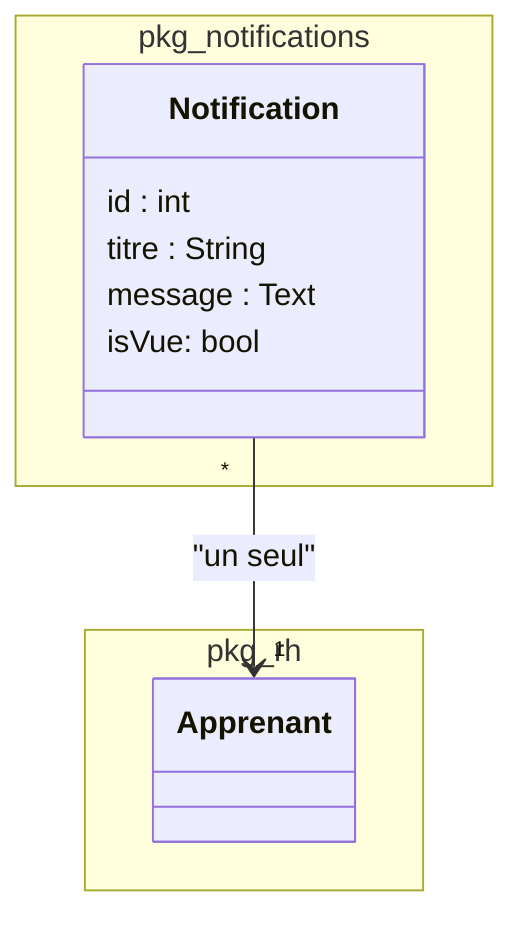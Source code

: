 classDiagram

namespace pkg_notifications {

class Notification {
  id : int
  titre : String
  message : Text
  isVue: bool
}

}

namespace pkg_rh {
class Apprenant
}

Notification  "*" --> "1" Apprenant : "un seul"